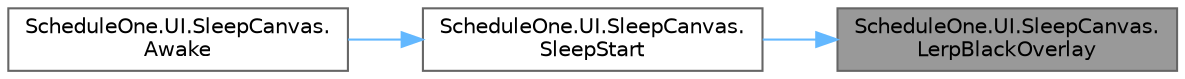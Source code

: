 digraph "ScheduleOne.UI.SleepCanvas.LerpBlackOverlay"
{
 // LATEX_PDF_SIZE
  bgcolor="transparent";
  edge [fontname=Helvetica,fontsize=10,labelfontname=Helvetica,labelfontsize=10];
  node [fontname=Helvetica,fontsize=10,shape=box,height=0.2,width=0.4];
  rankdir="RL";
  Node1 [id="Node000001",label="ScheduleOne.UI.SleepCanvas.\lLerpBlackOverlay",height=0.2,width=0.4,color="gray40", fillcolor="grey60", style="filled", fontcolor="black",tooltip=" "];
  Node1 -> Node2 [id="edge1_Node000001_Node000002",dir="back",color="steelblue1",style="solid",tooltip=" "];
  Node2 [id="Node000002",label="ScheduleOne.UI.SleepCanvas.\lSleepStart",height=0.2,width=0.4,color="grey40", fillcolor="white", style="filled",URL="$class_schedule_one_1_1_u_i_1_1_sleep_canvas.html#ad35d0ec7b2cae926c5144b612a63ddc8",tooltip=" "];
  Node2 -> Node3 [id="edge2_Node000002_Node000003",dir="back",color="steelblue1",style="solid",tooltip=" "];
  Node3 [id="Node000003",label="ScheduleOne.UI.SleepCanvas.\lAwake",height=0.2,width=0.4,color="grey40", fillcolor="white", style="filled",URL="$class_schedule_one_1_1_u_i_1_1_sleep_canvas.html#ad9307aac64f722e3da32afb88c7ce75f",tooltip=" "];
}
